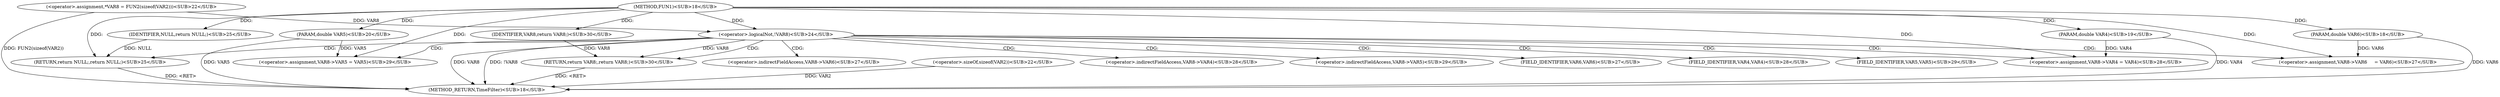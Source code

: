 
digraph "FUN1" {  

"1855" [label = "(METHOD,FUN1)<SUB>18</SUB>" ]

"1889" [label = "(METHOD_RETURN,TimeFilter)<SUB>18</SUB>" ]

"1856" [label = "(PARAM,double VAR6)<SUB>18</SUB>" ]

"1857" [label = "(PARAM,double VAR4)<SUB>19</SUB>" ]

"1858" [label = "(PARAM,double VAR5)<SUB>20</SUB>" ]

"1861" [label = "(&lt;operator&gt;.assignment,*VAR8 = FUN2(sizeof(VAR2)))<SUB>22</SUB>" ]

"1872" [label = "(&lt;operator&gt;.assignment,VAR8-&gt;VAR6     = VAR6)<SUB>27</SUB>" ]

"1877" [label = "(&lt;operator&gt;.assignment,VAR8-&gt;VAR4 = VAR4)<SUB>28</SUB>" ]

"1882" [label = "(&lt;operator&gt;.assignment,VAR8-&gt;VAR5 = VAR5)<SUB>29</SUB>" ]

"1887" [label = "(RETURN,return VAR8;,return VAR8;)<SUB>30</SUB>" ]

"1867" [label = "(&lt;operator&gt;.logicalNot,!VAR8)<SUB>24</SUB>" ]

"1888" [label = "(IDENTIFIER,VAR8,return VAR8;)<SUB>30</SUB>" ]

"1870" [label = "(RETURN,return NULL;,return NULL;)<SUB>25</SUB>" ]

"1864" [label = "(&lt;operator&gt;.sizeOf,sizeof(VAR2))<SUB>22</SUB>" ]

"1871" [label = "(IDENTIFIER,NULL,return NULL;)<SUB>25</SUB>" ]

"1873" [label = "(&lt;operator&gt;.indirectFieldAccess,VAR8-&gt;VAR6)<SUB>27</SUB>" ]

"1878" [label = "(&lt;operator&gt;.indirectFieldAccess,VAR8-&gt;VAR4)<SUB>28</SUB>" ]

"1883" [label = "(&lt;operator&gt;.indirectFieldAccess,VAR8-&gt;VAR5)<SUB>29</SUB>" ]

"1875" [label = "(FIELD_IDENTIFIER,VAR6,VAR6)<SUB>27</SUB>" ]

"1880" [label = "(FIELD_IDENTIFIER,VAR4,VAR4)<SUB>28</SUB>" ]

"1885" [label = "(FIELD_IDENTIFIER,VAR5,VAR5)<SUB>29</SUB>" ]

  "1870" -> "1889"  [ label = "DDG: &lt;RET&gt;"] 

  "1887" -> "1889"  [ label = "DDG: &lt;RET&gt;"] 

  "1856" -> "1889"  [ label = "DDG: VAR6"] 

  "1857" -> "1889"  [ label = "DDG: VAR4"] 

  "1858" -> "1889"  [ label = "DDG: VAR5"] 

  "1861" -> "1889"  [ label = "DDG: FUN2(sizeof(VAR2))"] 

  "1867" -> "1889"  [ label = "DDG: VAR8"] 

  "1867" -> "1889"  [ label = "DDG: !VAR8"] 

  "1864" -> "1889"  [ label = "DDG: VAR2"] 

  "1855" -> "1856"  [ label = "DDG: "] 

  "1855" -> "1857"  [ label = "DDG: "] 

  "1855" -> "1858"  [ label = "DDG: "] 

  "1856" -> "1872"  [ label = "DDG: VAR6"] 

  "1855" -> "1872"  [ label = "DDG: "] 

  "1857" -> "1877"  [ label = "DDG: VAR4"] 

  "1855" -> "1877"  [ label = "DDG: "] 

  "1858" -> "1882"  [ label = "DDG: VAR5"] 

  "1855" -> "1882"  [ label = "DDG: "] 

  "1888" -> "1887"  [ label = "DDG: VAR8"] 

  "1867" -> "1887"  [ label = "DDG: VAR8"] 

  "1855" -> "1888"  [ label = "DDG: "] 

  "1861" -> "1867"  [ label = "DDG: VAR8"] 

  "1855" -> "1867"  [ label = "DDG: "] 

  "1871" -> "1870"  [ label = "DDG: NULL"] 

  "1855" -> "1870"  [ label = "DDG: "] 

  "1855" -> "1871"  [ label = "DDG: "] 

  "1867" -> "1887"  [ label = "CDG: "] 

  "1867" -> "1878"  [ label = "CDG: "] 

  "1867" -> "1885"  [ label = "CDG: "] 

  "1867" -> "1882"  [ label = "CDG: "] 

  "1867" -> "1883"  [ label = "CDG: "] 

  "1867" -> "1870"  [ label = "CDG: "] 

  "1867" -> "1880"  [ label = "CDG: "] 

  "1867" -> "1872"  [ label = "CDG: "] 

  "1867" -> "1877"  [ label = "CDG: "] 

  "1867" -> "1875"  [ label = "CDG: "] 

  "1867" -> "1873"  [ label = "CDG: "] 

}